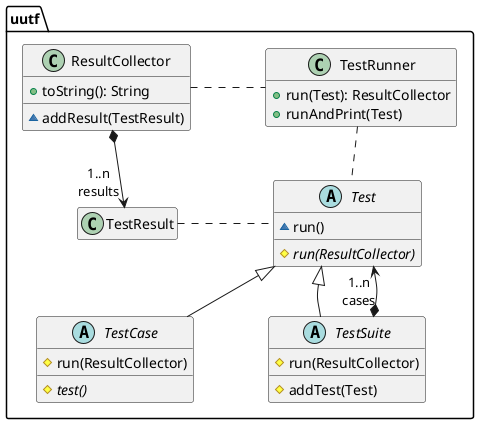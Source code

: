 @startuml

skinparam nodesep 75
skinparam ranksep 50
hide empty members



package uutf {


  abstract class Test {
    ~ run()
    __
    # {abstract} run(ResultCollector)
  }

  abstract class TestCase {
    # run(ResultCollector)
    __
    # {abstract} test()
  }

  abstract class TestSuite {
    # run(ResultCollector)
    __
    # addTest(Test)
  }

  TestSuite *--> "1..n\ncases" Test

  class TestRunner {
    + run(Test): ResultCollector
    + runAndPrint(Test)
  }

  ResultCollector . TestRunner

  TestRunner .. Test

  Test <|-- TestCase
  Test <|-- TestSuite

  class ResultCollector {
    + toString(): String
    __
    ~ addResult(TestResult)
  }

  ResultCollector *--> "1..n\nresults" TestResult
  TestResult . Test

}


@enduml
